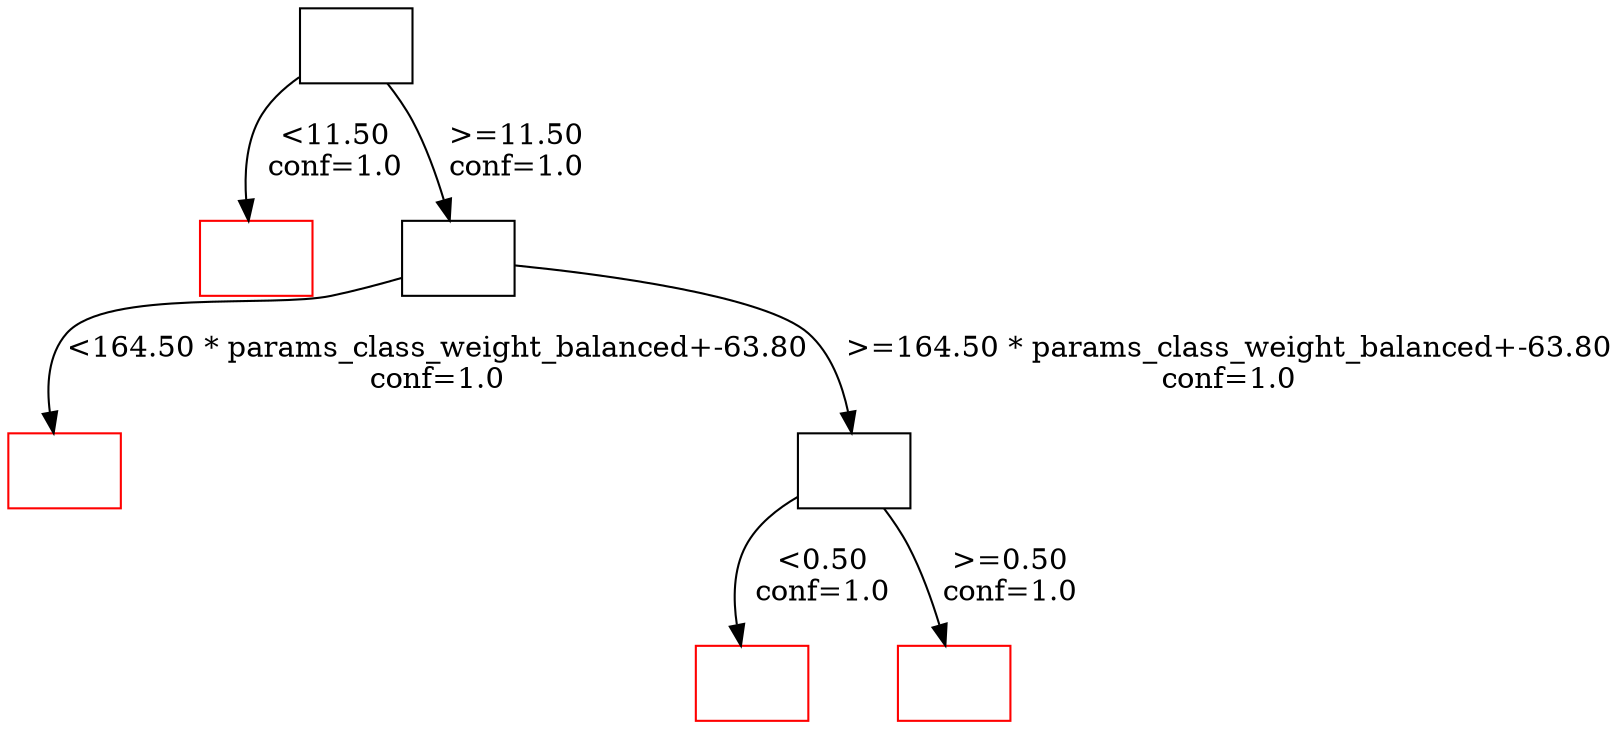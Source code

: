 digraph mediationTree{
137993979881[label="",shape=box, color=black, image="./imgs/137993979881.png"]137993979881->137993979405[label="<11.50
 conf=1.0 "]
137993979405[label="",shape=box, color=red,image="./imgs/137993979405.png"]137993979881->137993981985[label=">=11.50
 conf=1.0 "]
137993981985[label="",shape=box, color=black, image="./imgs/137993981985.png"]137993981985->137993985693[label="<164.50 * params_class_weight_balanced+-63.80
 conf=1.0 "]
137993985693[label="",shape=box, color=red,image="./imgs/137993985693.png"]137993981985->137993986021[label=">=164.50 * params_class_weight_balanced+-63.80
 conf=1.0 "]
137993986021[label="",shape=box, color=black, image="./imgs/137993986021.png"]137993986021->137993985445[label="<0.50
 conf=1.0 "]
137993985445[label="",shape=box, color=red,image="./imgs/137993985445.png"]137993986021->137993986481[label=">=0.50
 conf=1.0 "]
137993986481[label="",shape=box, color=red,image="./imgs/137993986481.png"]
}